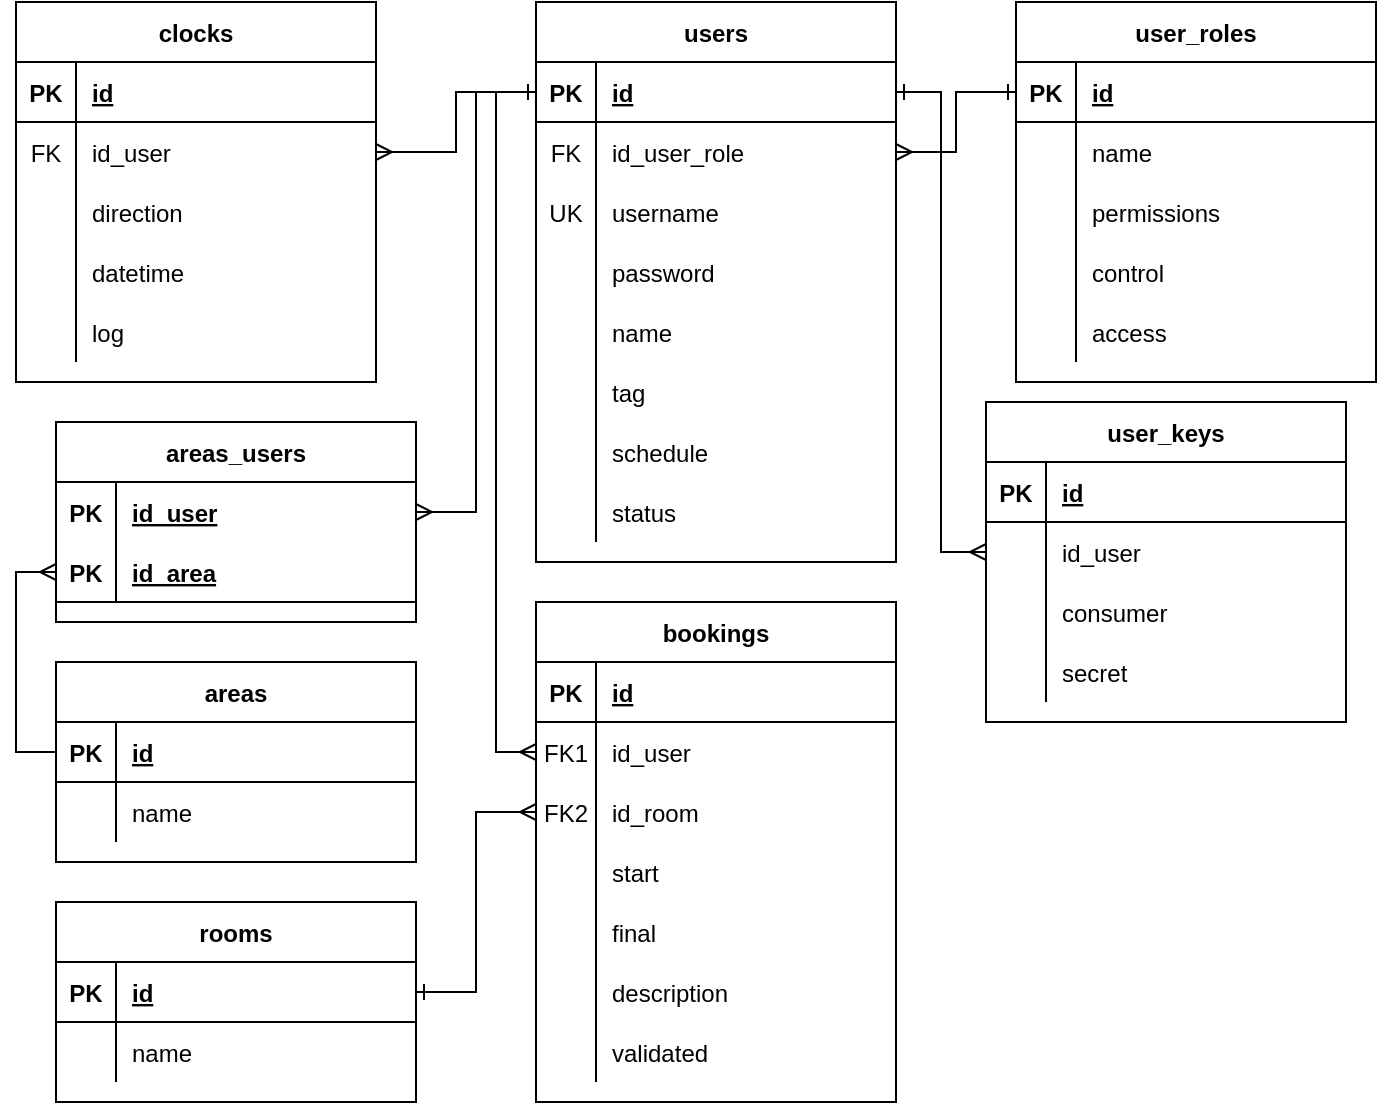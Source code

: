 <mxfile version="20.7.3" type="device"><diagram id="x8-7YO11ibaPmYN2t7oI" name="Página-1"><mxGraphModel dx="1050" dy="580" grid="1" gridSize="10" guides="1" tooltips="1" connect="1" arrows="1" fold="1" page="1" pageScale="1" pageWidth="1169" pageHeight="827" math="0" shadow="0"><root><mxCell id="0"/><mxCell id="1" parent="0"/><mxCell id="3lGaKfQ15oTAM09dKF4s-14" value="users" style="shape=table;startSize=30;container=1;collapsible=1;childLayout=tableLayout;fixedRows=1;rowLines=0;fontStyle=1;align=center;resizeLast=1;" parent="1" vertex="1"><mxGeometry x="360" y="20" width="180" height="280" as="geometry"/></mxCell><mxCell id="3lGaKfQ15oTAM09dKF4s-15" value="" style="shape=tableRow;horizontal=0;startSize=0;swimlaneHead=0;swimlaneBody=0;fillColor=none;collapsible=0;dropTarget=0;points=[[0,0.5],[1,0.5]];portConstraint=eastwest;top=0;left=0;right=0;bottom=1;" parent="3lGaKfQ15oTAM09dKF4s-14" vertex="1"><mxGeometry y="30" width="180" height="30" as="geometry"/></mxCell><mxCell id="3lGaKfQ15oTAM09dKF4s-16" value="PK" style="shape=partialRectangle;connectable=0;fillColor=none;top=0;left=0;bottom=0;right=0;fontStyle=1;overflow=hidden;" parent="3lGaKfQ15oTAM09dKF4s-15" vertex="1"><mxGeometry width="30" height="30" as="geometry"><mxRectangle width="30" height="30" as="alternateBounds"/></mxGeometry></mxCell><mxCell id="3lGaKfQ15oTAM09dKF4s-17" value="id" style="shape=partialRectangle;connectable=0;fillColor=none;top=0;left=0;bottom=0;right=0;align=left;spacingLeft=6;fontStyle=5;overflow=hidden;" parent="3lGaKfQ15oTAM09dKF4s-15" vertex="1"><mxGeometry x="30" width="150" height="30" as="geometry"><mxRectangle width="150" height="30" as="alternateBounds"/></mxGeometry></mxCell><mxCell id="3lGaKfQ15oTAM09dKF4s-18" value="" style="shape=tableRow;horizontal=0;startSize=0;swimlaneHead=0;swimlaneBody=0;fillColor=none;collapsible=0;dropTarget=0;points=[[0,0.5],[1,0.5]];portConstraint=eastwest;top=0;left=0;right=0;bottom=0;" parent="3lGaKfQ15oTAM09dKF4s-14" vertex="1"><mxGeometry y="60" width="180" height="30" as="geometry"/></mxCell><mxCell id="3lGaKfQ15oTAM09dKF4s-19" value="FK" style="shape=partialRectangle;connectable=0;fillColor=none;top=0;left=0;bottom=0;right=0;editable=1;overflow=hidden;" parent="3lGaKfQ15oTAM09dKF4s-18" vertex="1"><mxGeometry width="30" height="30" as="geometry"><mxRectangle width="30" height="30" as="alternateBounds"/></mxGeometry></mxCell><mxCell id="3lGaKfQ15oTAM09dKF4s-20" value="id_user_role" style="shape=partialRectangle;connectable=0;fillColor=none;top=0;left=0;bottom=0;right=0;align=left;spacingLeft=6;overflow=hidden;" parent="3lGaKfQ15oTAM09dKF4s-18" vertex="1"><mxGeometry x="30" width="150" height="30" as="geometry"><mxRectangle width="150" height="30" as="alternateBounds"/></mxGeometry></mxCell><mxCell id="3lGaKfQ15oTAM09dKF4s-21" value="" style="shape=tableRow;horizontal=0;startSize=0;swimlaneHead=0;swimlaneBody=0;fillColor=none;collapsible=0;dropTarget=0;points=[[0,0.5],[1,0.5]];portConstraint=eastwest;top=0;left=0;right=0;bottom=0;" parent="3lGaKfQ15oTAM09dKF4s-14" vertex="1"><mxGeometry y="90" width="180" height="30" as="geometry"/></mxCell><mxCell id="3lGaKfQ15oTAM09dKF4s-22" value="UK" style="shape=partialRectangle;connectable=0;fillColor=none;top=0;left=0;bottom=0;right=0;editable=1;overflow=hidden;" parent="3lGaKfQ15oTAM09dKF4s-21" vertex="1"><mxGeometry width="30" height="30" as="geometry"><mxRectangle width="30" height="30" as="alternateBounds"/></mxGeometry></mxCell><mxCell id="3lGaKfQ15oTAM09dKF4s-23" value="username" style="shape=partialRectangle;connectable=0;fillColor=none;top=0;left=0;bottom=0;right=0;align=left;spacingLeft=6;overflow=hidden;" parent="3lGaKfQ15oTAM09dKF4s-21" vertex="1"><mxGeometry x="30" width="150" height="30" as="geometry"><mxRectangle width="150" height="30" as="alternateBounds"/></mxGeometry></mxCell><mxCell id="3lGaKfQ15oTAM09dKF4s-24" value="" style="shape=tableRow;horizontal=0;startSize=0;swimlaneHead=0;swimlaneBody=0;fillColor=none;collapsible=0;dropTarget=0;points=[[0,0.5],[1,0.5]];portConstraint=eastwest;top=0;left=0;right=0;bottom=0;" parent="3lGaKfQ15oTAM09dKF4s-14" vertex="1"><mxGeometry y="120" width="180" height="30" as="geometry"/></mxCell><mxCell id="3lGaKfQ15oTAM09dKF4s-25" value="" style="shape=partialRectangle;connectable=0;fillColor=none;top=0;left=0;bottom=0;right=0;editable=1;overflow=hidden;" parent="3lGaKfQ15oTAM09dKF4s-24" vertex="1"><mxGeometry width="30" height="30" as="geometry"><mxRectangle width="30" height="30" as="alternateBounds"/></mxGeometry></mxCell><mxCell id="3lGaKfQ15oTAM09dKF4s-26" value="password" style="shape=partialRectangle;connectable=0;fillColor=none;top=0;left=0;bottom=0;right=0;align=left;spacingLeft=6;overflow=hidden;" parent="3lGaKfQ15oTAM09dKF4s-24" vertex="1"><mxGeometry x="30" width="150" height="30" as="geometry"><mxRectangle width="150" height="30" as="alternateBounds"/></mxGeometry></mxCell><mxCell id="wn-ahKyismozbtOgRJGA-1" value="" style="shape=tableRow;horizontal=0;startSize=0;swimlaneHead=0;swimlaneBody=0;fillColor=none;collapsible=0;dropTarget=0;points=[[0,0.5],[1,0.5]];portConstraint=eastwest;top=0;left=0;right=0;bottom=0;" parent="3lGaKfQ15oTAM09dKF4s-14" vertex="1"><mxGeometry y="150" width="180" height="30" as="geometry"/></mxCell><mxCell id="wn-ahKyismozbtOgRJGA-2" value="" style="shape=partialRectangle;connectable=0;fillColor=none;top=0;left=0;bottom=0;right=0;editable=1;overflow=hidden;" parent="wn-ahKyismozbtOgRJGA-1" vertex="1"><mxGeometry width="30" height="30" as="geometry"><mxRectangle width="30" height="30" as="alternateBounds"/></mxGeometry></mxCell><mxCell id="wn-ahKyismozbtOgRJGA-3" value="name" style="shape=partialRectangle;connectable=0;fillColor=none;top=0;left=0;bottom=0;right=0;align=left;spacingLeft=6;overflow=hidden;" parent="wn-ahKyismozbtOgRJGA-1" vertex="1"><mxGeometry x="30" width="150" height="30" as="geometry"><mxRectangle width="150" height="30" as="alternateBounds"/></mxGeometry></mxCell><mxCell id="3lGaKfQ15oTAM09dKF4s-41" value="" style="shape=tableRow;horizontal=0;startSize=0;swimlaneHead=0;swimlaneBody=0;fillColor=none;collapsible=0;dropTarget=0;points=[[0,0.5],[1,0.5]];portConstraint=eastwest;top=0;left=0;right=0;bottom=0;" parent="3lGaKfQ15oTAM09dKF4s-14" vertex="1"><mxGeometry y="180" width="180" height="30" as="geometry"/></mxCell><mxCell id="3lGaKfQ15oTAM09dKF4s-42" value="" style="shape=partialRectangle;connectable=0;fillColor=none;top=0;left=0;bottom=0;right=0;editable=1;overflow=hidden;" parent="3lGaKfQ15oTAM09dKF4s-41" vertex="1"><mxGeometry width="30" height="30" as="geometry"><mxRectangle width="30" height="30" as="alternateBounds"/></mxGeometry></mxCell><mxCell id="3lGaKfQ15oTAM09dKF4s-43" value="tag" style="shape=partialRectangle;connectable=0;fillColor=none;top=0;left=0;bottom=0;right=0;align=left;spacingLeft=6;overflow=hidden;" parent="3lGaKfQ15oTAM09dKF4s-41" vertex="1"><mxGeometry x="30" width="150" height="30" as="geometry"><mxRectangle width="150" height="30" as="alternateBounds"/></mxGeometry></mxCell><mxCell id="3lGaKfQ15oTAM09dKF4s-44" value="" style="shape=tableRow;horizontal=0;startSize=0;swimlaneHead=0;swimlaneBody=0;fillColor=none;collapsible=0;dropTarget=0;points=[[0,0.5],[1,0.5]];portConstraint=eastwest;top=0;left=0;right=0;bottom=0;" parent="3lGaKfQ15oTAM09dKF4s-14" vertex="1"><mxGeometry y="210" width="180" height="30" as="geometry"/></mxCell><mxCell id="3lGaKfQ15oTAM09dKF4s-45" value="" style="shape=partialRectangle;connectable=0;fillColor=none;top=0;left=0;bottom=0;right=0;editable=1;overflow=hidden;" parent="3lGaKfQ15oTAM09dKF4s-44" vertex="1"><mxGeometry width="30" height="30" as="geometry"><mxRectangle width="30" height="30" as="alternateBounds"/></mxGeometry></mxCell><mxCell id="3lGaKfQ15oTAM09dKF4s-46" value="schedule" style="shape=partialRectangle;connectable=0;fillColor=none;top=0;left=0;bottom=0;right=0;align=left;spacingLeft=6;overflow=hidden;" parent="3lGaKfQ15oTAM09dKF4s-44" vertex="1"><mxGeometry x="30" width="150" height="30" as="geometry"><mxRectangle width="150" height="30" as="alternateBounds"/></mxGeometry></mxCell><mxCell id="c5yeS_fSI6TUZgvNR_Lf-13" value="" style="shape=tableRow;horizontal=0;startSize=0;swimlaneHead=0;swimlaneBody=0;fillColor=none;collapsible=0;dropTarget=0;points=[[0,0.5],[1,0.5]];portConstraint=eastwest;top=0;left=0;right=0;bottom=0;" vertex="1" parent="3lGaKfQ15oTAM09dKF4s-14"><mxGeometry y="240" width="180" height="30" as="geometry"/></mxCell><mxCell id="c5yeS_fSI6TUZgvNR_Lf-14" value="" style="shape=partialRectangle;connectable=0;fillColor=none;top=0;left=0;bottom=0;right=0;editable=1;overflow=hidden;" vertex="1" parent="c5yeS_fSI6TUZgvNR_Lf-13"><mxGeometry width="30" height="30" as="geometry"><mxRectangle width="30" height="30" as="alternateBounds"/></mxGeometry></mxCell><mxCell id="c5yeS_fSI6TUZgvNR_Lf-15" value="status" style="shape=partialRectangle;connectable=0;fillColor=none;top=0;left=0;bottom=0;right=0;align=left;spacingLeft=6;overflow=hidden;" vertex="1" parent="c5yeS_fSI6TUZgvNR_Lf-13"><mxGeometry x="30" width="150" height="30" as="geometry"><mxRectangle width="150" height="30" as="alternateBounds"/></mxGeometry></mxCell><mxCell id="3lGaKfQ15oTAM09dKF4s-27" value="user_roles" style="shape=table;startSize=30;container=1;collapsible=1;childLayout=tableLayout;fixedRows=1;rowLines=0;fontStyle=1;align=center;resizeLast=1;" parent="1" vertex="1"><mxGeometry x="600" y="20" width="180" height="190" as="geometry"/></mxCell><mxCell id="3lGaKfQ15oTAM09dKF4s-28" value="" style="shape=tableRow;horizontal=0;startSize=0;swimlaneHead=0;swimlaneBody=0;fillColor=none;collapsible=0;dropTarget=0;points=[[0,0.5],[1,0.5]];portConstraint=eastwest;top=0;left=0;right=0;bottom=1;" parent="3lGaKfQ15oTAM09dKF4s-27" vertex="1"><mxGeometry y="30" width="180" height="30" as="geometry"/></mxCell><mxCell id="3lGaKfQ15oTAM09dKF4s-29" value="PK" style="shape=partialRectangle;connectable=0;fillColor=none;top=0;left=0;bottom=0;right=0;fontStyle=1;overflow=hidden;" parent="3lGaKfQ15oTAM09dKF4s-28" vertex="1"><mxGeometry width="30" height="30" as="geometry"><mxRectangle width="30" height="30" as="alternateBounds"/></mxGeometry></mxCell><mxCell id="3lGaKfQ15oTAM09dKF4s-30" value="id" style="shape=partialRectangle;connectable=0;fillColor=none;top=0;left=0;bottom=0;right=0;align=left;spacingLeft=6;fontStyle=5;overflow=hidden;" parent="3lGaKfQ15oTAM09dKF4s-28" vertex="1"><mxGeometry x="30" width="150" height="30" as="geometry"><mxRectangle width="150" height="30" as="alternateBounds"/></mxGeometry></mxCell><mxCell id="3lGaKfQ15oTAM09dKF4s-31" value="" style="shape=tableRow;horizontal=0;startSize=0;swimlaneHead=0;swimlaneBody=0;fillColor=none;collapsible=0;dropTarget=0;points=[[0,0.5],[1,0.5]];portConstraint=eastwest;top=0;left=0;right=0;bottom=0;" parent="3lGaKfQ15oTAM09dKF4s-27" vertex="1"><mxGeometry y="60" width="180" height="30" as="geometry"/></mxCell><mxCell id="3lGaKfQ15oTAM09dKF4s-32" value="" style="shape=partialRectangle;connectable=0;fillColor=none;top=0;left=0;bottom=0;right=0;editable=1;overflow=hidden;" parent="3lGaKfQ15oTAM09dKF4s-31" vertex="1"><mxGeometry width="30" height="30" as="geometry"><mxRectangle width="30" height="30" as="alternateBounds"/></mxGeometry></mxCell><mxCell id="3lGaKfQ15oTAM09dKF4s-33" value="name" style="shape=partialRectangle;connectable=0;fillColor=none;top=0;left=0;bottom=0;right=0;align=left;spacingLeft=6;overflow=hidden;" parent="3lGaKfQ15oTAM09dKF4s-31" vertex="1"><mxGeometry x="30" width="150" height="30" as="geometry"><mxRectangle width="150" height="30" as="alternateBounds"/></mxGeometry></mxCell><mxCell id="c5yeS_fSI6TUZgvNR_Lf-1" value="" style="shape=tableRow;horizontal=0;startSize=0;swimlaneHead=0;swimlaneBody=0;fillColor=none;collapsible=0;dropTarget=0;points=[[0,0.5],[1,0.5]];portConstraint=eastwest;top=0;left=0;right=0;bottom=0;" vertex="1" parent="3lGaKfQ15oTAM09dKF4s-27"><mxGeometry y="90" width="180" height="30" as="geometry"/></mxCell><mxCell id="c5yeS_fSI6TUZgvNR_Lf-2" value="" style="shape=partialRectangle;connectable=0;fillColor=none;top=0;left=0;bottom=0;right=0;editable=1;overflow=hidden;" vertex="1" parent="c5yeS_fSI6TUZgvNR_Lf-1"><mxGeometry width="30" height="30" as="geometry"><mxRectangle width="30" height="30" as="alternateBounds"/></mxGeometry></mxCell><mxCell id="c5yeS_fSI6TUZgvNR_Lf-3" value="permissions" style="shape=partialRectangle;connectable=0;fillColor=none;top=0;left=0;bottom=0;right=0;align=left;spacingLeft=6;overflow=hidden;" vertex="1" parent="c5yeS_fSI6TUZgvNR_Lf-1"><mxGeometry x="30" width="150" height="30" as="geometry"><mxRectangle width="150" height="30" as="alternateBounds"/></mxGeometry></mxCell><mxCell id="c5yeS_fSI6TUZgvNR_Lf-4" value="" style="shape=tableRow;horizontal=0;startSize=0;swimlaneHead=0;swimlaneBody=0;fillColor=none;collapsible=0;dropTarget=0;points=[[0,0.5],[1,0.5]];portConstraint=eastwest;top=0;left=0;right=0;bottom=0;" vertex="1" parent="3lGaKfQ15oTAM09dKF4s-27"><mxGeometry y="120" width="180" height="30" as="geometry"/></mxCell><mxCell id="c5yeS_fSI6TUZgvNR_Lf-5" value="" style="shape=partialRectangle;connectable=0;fillColor=none;top=0;left=0;bottom=0;right=0;editable=1;overflow=hidden;" vertex="1" parent="c5yeS_fSI6TUZgvNR_Lf-4"><mxGeometry width="30" height="30" as="geometry"><mxRectangle width="30" height="30" as="alternateBounds"/></mxGeometry></mxCell><mxCell id="c5yeS_fSI6TUZgvNR_Lf-6" value="control" style="shape=partialRectangle;connectable=0;fillColor=none;top=0;left=0;bottom=0;right=0;align=left;spacingLeft=6;overflow=hidden;" vertex="1" parent="c5yeS_fSI6TUZgvNR_Lf-4"><mxGeometry x="30" width="150" height="30" as="geometry"><mxRectangle width="150" height="30" as="alternateBounds"/></mxGeometry></mxCell><mxCell id="c5yeS_fSI6TUZgvNR_Lf-7" value="" style="shape=tableRow;horizontal=0;startSize=0;swimlaneHead=0;swimlaneBody=0;fillColor=none;collapsible=0;dropTarget=0;points=[[0,0.5],[1,0.5]];portConstraint=eastwest;top=0;left=0;right=0;bottom=0;" vertex="1" parent="3lGaKfQ15oTAM09dKF4s-27"><mxGeometry y="150" width="180" height="30" as="geometry"/></mxCell><mxCell id="c5yeS_fSI6TUZgvNR_Lf-8" value="" style="shape=partialRectangle;connectable=0;fillColor=none;top=0;left=0;bottom=0;right=0;editable=1;overflow=hidden;" vertex="1" parent="c5yeS_fSI6TUZgvNR_Lf-7"><mxGeometry width="30" height="30" as="geometry"><mxRectangle width="30" height="30" as="alternateBounds"/></mxGeometry></mxCell><mxCell id="c5yeS_fSI6TUZgvNR_Lf-9" value="access" style="shape=partialRectangle;connectable=0;fillColor=none;top=0;left=0;bottom=0;right=0;align=left;spacingLeft=6;overflow=hidden;" vertex="1" parent="c5yeS_fSI6TUZgvNR_Lf-7"><mxGeometry x="30" width="150" height="30" as="geometry"><mxRectangle width="150" height="30" as="alternateBounds"/></mxGeometry></mxCell><mxCell id="3lGaKfQ15oTAM09dKF4s-40" style="edgeStyle=orthogonalEdgeStyle;rounded=0;orthogonalLoop=1;jettySize=auto;html=1;exitX=0;exitY=0.5;exitDx=0;exitDy=0;entryX=1;entryY=0.5;entryDx=0;entryDy=0;startArrow=ERone;startFill=0;endArrow=ERmany;endFill=0;" parent="1" source="3lGaKfQ15oTAM09dKF4s-28" target="3lGaKfQ15oTAM09dKF4s-18" edge="1"><mxGeometry relative="1" as="geometry"/></mxCell><mxCell id="3lGaKfQ15oTAM09dKF4s-47" value="bookings" style="shape=table;startSize=30;container=1;collapsible=1;childLayout=tableLayout;fixedRows=1;rowLines=0;fontStyle=1;align=center;resizeLast=1;" parent="1" vertex="1"><mxGeometry x="360" y="320" width="180" height="250" as="geometry"/></mxCell><mxCell id="3lGaKfQ15oTAM09dKF4s-48" value="" style="shape=tableRow;horizontal=0;startSize=0;swimlaneHead=0;swimlaneBody=0;fillColor=none;collapsible=0;dropTarget=0;points=[[0,0.5],[1,0.5]];portConstraint=eastwest;top=0;left=0;right=0;bottom=1;" parent="3lGaKfQ15oTAM09dKF4s-47" vertex="1"><mxGeometry y="30" width="180" height="30" as="geometry"/></mxCell><mxCell id="3lGaKfQ15oTAM09dKF4s-49" value="PK" style="shape=partialRectangle;connectable=0;fillColor=none;top=0;left=0;bottom=0;right=0;fontStyle=1;overflow=hidden;" parent="3lGaKfQ15oTAM09dKF4s-48" vertex="1"><mxGeometry width="30" height="30" as="geometry"><mxRectangle width="30" height="30" as="alternateBounds"/></mxGeometry></mxCell><mxCell id="3lGaKfQ15oTAM09dKF4s-50" value="id" style="shape=partialRectangle;connectable=0;fillColor=none;top=0;left=0;bottom=0;right=0;align=left;spacingLeft=6;fontStyle=5;overflow=hidden;" parent="3lGaKfQ15oTAM09dKF4s-48" vertex="1"><mxGeometry x="30" width="150" height="30" as="geometry"><mxRectangle width="150" height="30" as="alternateBounds"/></mxGeometry></mxCell><mxCell id="3lGaKfQ15oTAM09dKF4s-51" value="" style="shape=tableRow;horizontal=0;startSize=0;swimlaneHead=0;swimlaneBody=0;fillColor=none;collapsible=0;dropTarget=0;points=[[0,0.5],[1,0.5]];portConstraint=eastwest;top=0;left=0;right=0;bottom=0;" parent="3lGaKfQ15oTAM09dKF4s-47" vertex="1"><mxGeometry y="60" width="180" height="30" as="geometry"/></mxCell><mxCell id="3lGaKfQ15oTAM09dKF4s-52" value="FK1" style="shape=partialRectangle;connectable=0;fillColor=none;top=0;left=0;bottom=0;right=0;editable=1;overflow=hidden;" parent="3lGaKfQ15oTAM09dKF4s-51" vertex="1"><mxGeometry width="30" height="30" as="geometry"><mxRectangle width="30" height="30" as="alternateBounds"/></mxGeometry></mxCell><mxCell id="3lGaKfQ15oTAM09dKF4s-53" value="id_user" style="shape=partialRectangle;connectable=0;fillColor=none;top=0;left=0;bottom=0;right=0;align=left;spacingLeft=6;overflow=hidden;" parent="3lGaKfQ15oTAM09dKF4s-51" vertex="1"><mxGeometry x="30" width="150" height="30" as="geometry"><mxRectangle width="150" height="30" as="alternateBounds"/></mxGeometry></mxCell><mxCell id="3lGaKfQ15oTAM09dKF4s-54" value="" style="shape=tableRow;horizontal=0;startSize=0;swimlaneHead=0;swimlaneBody=0;fillColor=none;collapsible=0;dropTarget=0;points=[[0,0.5],[1,0.5]];portConstraint=eastwest;top=0;left=0;right=0;bottom=0;" parent="3lGaKfQ15oTAM09dKF4s-47" vertex="1"><mxGeometry y="90" width="180" height="30" as="geometry"/></mxCell><mxCell id="3lGaKfQ15oTAM09dKF4s-55" value="FK2" style="shape=partialRectangle;connectable=0;fillColor=none;top=0;left=0;bottom=0;right=0;editable=1;overflow=hidden;" parent="3lGaKfQ15oTAM09dKF4s-54" vertex="1"><mxGeometry width="30" height="30" as="geometry"><mxRectangle width="30" height="30" as="alternateBounds"/></mxGeometry></mxCell><mxCell id="3lGaKfQ15oTAM09dKF4s-56" value="id_room" style="shape=partialRectangle;connectable=0;fillColor=none;top=0;left=0;bottom=0;right=0;align=left;spacingLeft=6;overflow=hidden;" parent="3lGaKfQ15oTAM09dKF4s-54" vertex="1"><mxGeometry x="30" width="150" height="30" as="geometry"><mxRectangle width="150" height="30" as="alternateBounds"/></mxGeometry></mxCell><mxCell id="3lGaKfQ15oTAM09dKF4s-57" value="" style="shape=tableRow;horizontal=0;startSize=0;swimlaneHead=0;swimlaneBody=0;fillColor=none;collapsible=0;dropTarget=0;points=[[0,0.5],[1,0.5]];portConstraint=eastwest;top=0;left=0;right=0;bottom=0;" parent="3lGaKfQ15oTAM09dKF4s-47" vertex="1"><mxGeometry y="120" width="180" height="30" as="geometry"/></mxCell><mxCell id="3lGaKfQ15oTAM09dKF4s-58" value="" style="shape=partialRectangle;connectable=0;fillColor=none;top=0;left=0;bottom=0;right=0;editable=1;overflow=hidden;" parent="3lGaKfQ15oTAM09dKF4s-57" vertex="1"><mxGeometry width="30" height="30" as="geometry"><mxRectangle width="30" height="30" as="alternateBounds"/></mxGeometry></mxCell><mxCell id="3lGaKfQ15oTAM09dKF4s-59" value="start" style="shape=partialRectangle;connectable=0;fillColor=none;top=0;left=0;bottom=0;right=0;align=left;spacingLeft=6;overflow=hidden;" parent="3lGaKfQ15oTAM09dKF4s-57" vertex="1"><mxGeometry x="30" width="150" height="30" as="geometry"><mxRectangle width="150" height="30" as="alternateBounds"/></mxGeometry></mxCell><mxCell id="3lGaKfQ15oTAM09dKF4s-89" value="" style="shape=tableRow;horizontal=0;startSize=0;swimlaneHead=0;swimlaneBody=0;fillColor=none;collapsible=0;dropTarget=0;points=[[0,0.5],[1,0.5]];portConstraint=eastwest;top=0;left=0;right=0;bottom=0;" parent="3lGaKfQ15oTAM09dKF4s-47" vertex="1"><mxGeometry y="150" width="180" height="30" as="geometry"/></mxCell><mxCell id="3lGaKfQ15oTAM09dKF4s-90" value="" style="shape=partialRectangle;connectable=0;fillColor=none;top=0;left=0;bottom=0;right=0;editable=1;overflow=hidden;" parent="3lGaKfQ15oTAM09dKF4s-89" vertex="1"><mxGeometry width="30" height="30" as="geometry"><mxRectangle width="30" height="30" as="alternateBounds"/></mxGeometry></mxCell><mxCell id="3lGaKfQ15oTAM09dKF4s-91" value="final" style="shape=partialRectangle;connectable=0;fillColor=none;top=0;left=0;bottom=0;right=0;align=left;spacingLeft=6;overflow=hidden;" parent="3lGaKfQ15oTAM09dKF4s-89" vertex="1"><mxGeometry x="30" width="150" height="30" as="geometry"><mxRectangle width="150" height="30" as="alternateBounds"/></mxGeometry></mxCell><mxCell id="3lGaKfQ15oTAM09dKF4s-92" value="" style="shape=tableRow;horizontal=0;startSize=0;swimlaneHead=0;swimlaneBody=0;fillColor=none;collapsible=0;dropTarget=0;points=[[0,0.5],[1,0.5]];portConstraint=eastwest;top=0;left=0;right=0;bottom=0;" parent="3lGaKfQ15oTAM09dKF4s-47" vertex="1"><mxGeometry y="180" width="180" height="30" as="geometry"/></mxCell><mxCell id="3lGaKfQ15oTAM09dKF4s-93" value="" style="shape=partialRectangle;connectable=0;fillColor=none;top=0;left=0;bottom=0;right=0;editable=1;overflow=hidden;" parent="3lGaKfQ15oTAM09dKF4s-92" vertex="1"><mxGeometry width="30" height="30" as="geometry"><mxRectangle width="30" height="30" as="alternateBounds"/></mxGeometry></mxCell><mxCell id="3lGaKfQ15oTAM09dKF4s-94" value="description" style="shape=partialRectangle;connectable=0;fillColor=none;top=0;left=0;bottom=0;right=0;align=left;spacingLeft=6;overflow=hidden;" parent="3lGaKfQ15oTAM09dKF4s-92" vertex="1"><mxGeometry x="30" width="150" height="30" as="geometry"><mxRectangle width="150" height="30" as="alternateBounds"/></mxGeometry></mxCell><mxCell id="3lGaKfQ15oTAM09dKF4s-95" value="" style="shape=tableRow;horizontal=0;startSize=0;swimlaneHead=0;swimlaneBody=0;fillColor=none;collapsible=0;dropTarget=0;points=[[0,0.5],[1,0.5]];portConstraint=eastwest;top=0;left=0;right=0;bottom=0;" parent="3lGaKfQ15oTAM09dKF4s-47" vertex="1"><mxGeometry y="210" width="180" height="30" as="geometry"/></mxCell><mxCell id="3lGaKfQ15oTAM09dKF4s-96" value="" style="shape=partialRectangle;connectable=0;fillColor=none;top=0;left=0;bottom=0;right=0;editable=1;overflow=hidden;" parent="3lGaKfQ15oTAM09dKF4s-95" vertex="1"><mxGeometry width="30" height="30" as="geometry"><mxRectangle width="30" height="30" as="alternateBounds"/></mxGeometry></mxCell><mxCell id="3lGaKfQ15oTAM09dKF4s-97" value="validated" style="shape=partialRectangle;connectable=0;fillColor=none;top=0;left=0;bottom=0;right=0;align=left;spacingLeft=6;overflow=hidden;" parent="3lGaKfQ15oTAM09dKF4s-95" vertex="1"><mxGeometry x="30" width="150" height="30" as="geometry"><mxRectangle width="150" height="30" as="alternateBounds"/></mxGeometry></mxCell><mxCell id="3lGaKfQ15oTAM09dKF4s-60" value="clocks" style="shape=table;startSize=30;container=1;collapsible=1;childLayout=tableLayout;fixedRows=1;rowLines=0;fontStyle=1;align=center;resizeLast=1;" parent="1" vertex="1"><mxGeometry x="100" y="20" width="180" height="190" as="geometry"/></mxCell><mxCell id="3lGaKfQ15oTAM09dKF4s-61" value="" style="shape=tableRow;horizontal=0;startSize=0;swimlaneHead=0;swimlaneBody=0;fillColor=none;collapsible=0;dropTarget=0;points=[[0,0.5],[1,0.5]];portConstraint=eastwest;top=0;left=0;right=0;bottom=1;" parent="3lGaKfQ15oTAM09dKF4s-60" vertex="1"><mxGeometry y="30" width="180" height="30" as="geometry"/></mxCell><mxCell id="3lGaKfQ15oTAM09dKF4s-62" value="PK" style="shape=partialRectangle;connectable=0;fillColor=none;top=0;left=0;bottom=0;right=0;fontStyle=1;overflow=hidden;" parent="3lGaKfQ15oTAM09dKF4s-61" vertex="1"><mxGeometry width="30" height="30" as="geometry"><mxRectangle width="30" height="30" as="alternateBounds"/></mxGeometry></mxCell><mxCell id="3lGaKfQ15oTAM09dKF4s-63" value="id" style="shape=partialRectangle;connectable=0;fillColor=none;top=0;left=0;bottom=0;right=0;align=left;spacingLeft=6;fontStyle=5;overflow=hidden;" parent="3lGaKfQ15oTAM09dKF4s-61" vertex="1"><mxGeometry x="30" width="150" height="30" as="geometry"><mxRectangle width="150" height="30" as="alternateBounds"/></mxGeometry></mxCell><mxCell id="3lGaKfQ15oTAM09dKF4s-64" value="" style="shape=tableRow;horizontal=0;startSize=0;swimlaneHead=0;swimlaneBody=0;fillColor=none;collapsible=0;dropTarget=0;points=[[0,0.5],[1,0.5]];portConstraint=eastwest;top=0;left=0;right=0;bottom=0;" parent="3lGaKfQ15oTAM09dKF4s-60" vertex="1"><mxGeometry y="60" width="180" height="30" as="geometry"/></mxCell><mxCell id="3lGaKfQ15oTAM09dKF4s-65" value="FK" style="shape=partialRectangle;connectable=0;fillColor=none;top=0;left=0;bottom=0;right=0;editable=1;overflow=hidden;" parent="3lGaKfQ15oTAM09dKF4s-64" vertex="1"><mxGeometry width="30" height="30" as="geometry"><mxRectangle width="30" height="30" as="alternateBounds"/></mxGeometry></mxCell><mxCell id="3lGaKfQ15oTAM09dKF4s-66" value="id_user" style="shape=partialRectangle;connectable=0;fillColor=none;top=0;left=0;bottom=0;right=0;align=left;spacingLeft=6;overflow=hidden;" parent="3lGaKfQ15oTAM09dKF4s-64" vertex="1"><mxGeometry x="30" width="150" height="30" as="geometry"><mxRectangle width="150" height="30" as="alternateBounds"/></mxGeometry></mxCell><mxCell id="3lGaKfQ15oTAM09dKF4s-67" value="" style="shape=tableRow;horizontal=0;startSize=0;swimlaneHead=0;swimlaneBody=0;fillColor=none;collapsible=0;dropTarget=0;points=[[0,0.5],[1,0.5]];portConstraint=eastwest;top=0;left=0;right=0;bottom=0;" parent="3lGaKfQ15oTAM09dKF4s-60" vertex="1"><mxGeometry y="90" width="180" height="30" as="geometry"/></mxCell><mxCell id="3lGaKfQ15oTAM09dKF4s-68" value="" style="shape=partialRectangle;connectable=0;fillColor=none;top=0;left=0;bottom=0;right=0;editable=1;overflow=hidden;" parent="3lGaKfQ15oTAM09dKF4s-67" vertex="1"><mxGeometry width="30" height="30" as="geometry"><mxRectangle width="30" height="30" as="alternateBounds"/></mxGeometry></mxCell><mxCell id="3lGaKfQ15oTAM09dKF4s-69" value="direction" style="shape=partialRectangle;connectable=0;fillColor=none;top=0;left=0;bottom=0;right=0;align=left;spacingLeft=6;overflow=hidden;" parent="3lGaKfQ15oTAM09dKF4s-67" vertex="1"><mxGeometry x="30" width="150" height="30" as="geometry"><mxRectangle width="150" height="30" as="alternateBounds"/></mxGeometry></mxCell><mxCell id="3lGaKfQ15oTAM09dKF4s-70" value="" style="shape=tableRow;horizontal=0;startSize=0;swimlaneHead=0;swimlaneBody=0;fillColor=none;collapsible=0;dropTarget=0;points=[[0,0.5],[1,0.5]];portConstraint=eastwest;top=0;left=0;right=0;bottom=0;" parent="3lGaKfQ15oTAM09dKF4s-60" vertex="1"><mxGeometry y="120" width="180" height="30" as="geometry"/></mxCell><mxCell id="3lGaKfQ15oTAM09dKF4s-71" value="" style="shape=partialRectangle;connectable=0;fillColor=none;top=0;left=0;bottom=0;right=0;editable=1;overflow=hidden;" parent="3lGaKfQ15oTAM09dKF4s-70" vertex="1"><mxGeometry width="30" height="30" as="geometry"><mxRectangle width="30" height="30" as="alternateBounds"/></mxGeometry></mxCell><mxCell id="3lGaKfQ15oTAM09dKF4s-72" value="datetime" style="shape=partialRectangle;connectable=0;fillColor=none;top=0;left=0;bottom=0;right=0;align=left;spacingLeft=6;overflow=hidden;" parent="3lGaKfQ15oTAM09dKF4s-70" vertex="1"><mxGeometry x="30" width="150" height="30" as="geometry"><mxRectangle width="150" height="30" as="alternateBounds"/></mxGeometry></mxCell><mxCell id="c5yeS_fSI6TUZgvNR_Lf-33" value="" style="shape=tableRow;horizontal=0;startSize=0;swimlaneHead=0;swimlaneBody=0;fillColor=none;collapsible=0;dropTarget=0;points=[[0,0.5],[1,0.5]];portConstraint=eastwest;top=0;left=0;right=0;bottom=0;" vertex="1" parent="3lGaKfQ15oTAM09dKF4s-60"><mxGeometry y="150" width="180" height="30" as="geometry"/></mxCell><mxCell id="c5yeS_fSI6TUZgvNR_Lf-34" value="" style="shape=partialRectangle;connectable=0;fillColor=none;top=0;left=0;bottom=0;right=0;editable=1;overflow=hidden;" vertex="1" parent="c5yeS_fSI6TUZgvNR_Lf-33"><mxGeometry width="30" height="30" as="geometry"><mxRectangle width="30" height="30" as="alternateBounds"/></mxGeometry></mxCell><mxCell id="c5yeS_fSI6TUZgvNR_Lf-35" value="log" style="shape=partialRectangle;connectable=0;fillColor=none;top=0;left=0;bottom=0;right=0;align=left;spacingLeft=6;overflow=hidden;" vertex="1" parent="c5yeS_fSI6TUZgvNR_Lf-33"><mxGeometry x="30" width="150" height="30" as="geometry"><mxRectangle width="150" height="30" as="alternateBounds"/></mxGeometry></mxCell><mxCell id="3lGaKfQ15oTAM09dKF4s-86" style="edgeStyle=orthogonalEdgeStyle;rounded=0;orthogonalLoop=1;jettySize=auto;html=1;entryX=1;entryY=0.5;entryDx=0;entryDy=0;startArrow=ERone;startFill=0;endArrow=ERmany;endFill=0;" parent="1" source="3lGaKfQ15oTAM09dKF4s-15" target="3lGaKfQ15oTAM09dKF4s-64" edge="1"><mxGeometry relative="1" as="geometry"/></mxCell><mxCell id="3lGaKfQ15oTAM09dKF4s-88" style="edgeStyle=orthogonalEdgeStyle;rounded=0;orthogonalLoop=1;jettySize=auto;html=1;entryX=0;entryY=0.5;entryDx=0;entryDy=0;startArrow=ERone;startFill=0;endArrow=ERmany;endFill=0;" parent="1" source="3lGaKfQ15oTAM09dKF4s-15" target="3lGaKfQ15oTAM09dKF4s-51" edge="1"><mxGeometry relative="1" as="geometry"/></mxCell><mxCell id="synDQ28gdBTs7WmvKhST-1" value="areas" style="shape=table;startSize=30;container=1;collapsible=1;childLayout=tableLayout;fixedRows=1;rowLines=0;fontStyle=1;align=center;resizeLast=1;" parent="1" vertex="1"><mxGeometry x="120" y="350" width="180" height="100" as="geometry"/></mxCell><mxCell id="synDQ28gdBTs7WmvKhST-2" value="" style="shape=tableRow;horizontal=0;startSize=0;swimlaneHead=0;swimlaneBody=0;fillColor=none;collapsible=0;dropTarget=0;points=[[0,0.5],[1,0.5]];portConstraint=eastwest;top=0;left=0;right=0;bottom=1;" parent="synDQ28gdBTs7WmvKhST-1" vertex="1"><mxGeometry y="30" width="180" height="30" as="geometry"/></mxCell><mxCell id="synDQ28gdBTs7WmvKhST-3" value="PK" style="shape=partialRectangle;connectable=0;fillColor=none;top=0;left=0;bottom=0;right=0;fontStyle=1;overflow=hidden;" parent="synDQ28gdBTs7WmvKhST-2" vertex="1"><mxGeometry width="30" height="30" as="geometry"><mxRectangle width="30" height="30" as="alternateBounds"/></mxGeometry></mxCell><mxCell id="synDQ28gdBTs7WmvKhST-4" value="id" style="shape=partialRectangle;connectable=0;fillColor=none;top=0;left=0;bottom=0;right=0;align=left;spacingLeft=6;fontStyle=5;overflow=hidden;" parent="synDQ28gdBTs7WmvKhST-2" vertex="1"><mxGeometry x="30" width="150" height="30" as="geometry"><mxRectangle width="150" height="30" as="alternateBounds"/></mxGeometry></mxCell><mxCell id="synDQ28gdBTs7WmvKhST-5" value="" style="shape=tableRow;horizontal=0;startSize=0;swimlaneHead=0;swimlaneBody=0;fillColor=none;collapsible=0;dropTarget=0;points=[[0,0.5],[1,0.5]];portConstraint=eastwest;top=0;left=0;right=0;bottom=0;" parent="synDQ28gdBTs7WmvKhST-1" vertex="1"><mxGeometry y="60" width="180" height="30" as="geometry"/></mxCell><mxCell id="synDQ28gdBTs7WmvKhST-6" value="" style="shape=partialRectangle;connectable=0;fillColor=none;top=0;left=0;bottom=0;right=0;editable=1;overflow=hidden;" parent="synDQ28gdBTs7WmvKhST-5" vertex="1"><mxGeometry width="30" height="30" as="geometry"><mxRectangle width="30" height="30" as="alternateBounds"/></mxGeometry></mxCell><mxCell id="synDQ28gdBTs7WmvKhST-7" value="name" style="shape=partialRectangle;connectable=0;fillColor=none;top=0;left=0;bottom=0;right=0;align=left;spacingLeft=6;overflow=hidden;" parent="synDQ28gdBTs7WmvKhST-5" vertex="1"><mxGeometry x="30" width="150" height="30" as="geometry"><mxRectangle width="150" height="30" as="alternateBounds"/></mxGeometry></mxCell><mxCell id="synDQ28gdBTs7WmvKhST-8" value="areas_users" style="shape=table;startSize=30;container=1;collapsible=1;childLayout=tableLayout;fixedRows=1;rowLines=0;fontStyle=1;align=center;resizeLast=1;" parent="1" vertex="1"><mxGeometry x="120" y="230" width="180" height="100" as="geometry"/></mxCell><mxCell id="synDQ28gdBTs7WmvKhST-9" value="" style="shape=tableRow;horizontal=0;startSize=0;swimlaneHead=0;swimlaneBody=0;fillColor=none;collapsible=0;dropTarget=0;points=[[0,0.5],[1,0.5]];portConstraint=eastwest;top=0;left=0;right=0;bottom=1;strokeColor=none;" parent="synDQ28gdBTs7WmvKhST-8" vertex="1"><mxGeometry y="30" width="180" height="30" as="geometry"/></mxCell><mxCell id="synDQ28gdBTs7WmvKhST-10" value="PK" style="shape=partialRectangle;connectable=0;fillColor=none;top=0;left=0;bottom=0;right=0;fontStyle=1;overflow=hidden;" parent="synDQ28gdBTs7WmvKhST-9" vertex="1"><mxGeometry width="30" height="30" as="geometry"><mxRectangle width="30" height="30" as="alternateBounds"/></mxGeometry></mxCell><mxCell id="synDQ28gdBTs7WmvKhST-11" value="id_user" style="shape=partialRectangle;connectable=0;fillColor=none;top=0;left=0;bottom=0;right=0;align=left;spacingLeft=6;fontStyle=5;overflow=hidden;" parent="synDQ28gdBTs7WmvKhST-9" vertex="1"><mxGeometry x="30" width="150" height="30" as="geometry"><mxRectangle width="150" height="30" as="alternateBounds"/></mxGeometry></mxCell><mxCell id="synDQ28gdBTs7WmvKhST-22" value="" style="shape=tableRow;horizontal=0;startSize=0;swimlaneHead=0;swimlaneBody=0;fillColor=none;collapsible=0;dropTarget=0;points=[[0,0.5],[1,0.5]];portConstraint=eastwest;top=0;left=0;right=0;bottom=1;" parent="synDQ28gdBTs7WmvKhST-8" vertex="1"><mxGeometry y="60" width="180" height="30" as="geometry"/></mxCell><mxCell id="synDQ28gdBTs7WmvKhST-23" value="PK" style="shape=partialRectangle;connectable=0;fillColor=none;top=0;left=0;bottom=0;right=0;fontStyle=1;overflow=hidden;" parent="synDQ28gdBTs7WmvKhST-22" vertex="1"><mxGeometry width="30" height="30" as="geometry"><mxRectangle width="30" height="30" as="alternateBounds"/></mxGeometry></mxCell><mxCell id="synDQ28gdBTs7WmvKhST-24" value="id_area" style="shape=partialRectangle;connectable=0;fillColor=none;top=0;left=0;bottom=0;right=0;align=left;spacingLeft=6;fontStyle=5;overflow=hidden;" parent="synDQ28gdBTs7WmvKhST-22" vertex="1"><mxGeometry x="30" width="150" height="30" as="geometry"><mxRectangle width="150" height="30" as="alternateBounds"/></mxGeometry></mxCell><mxCell id="synDQ28gdBTs7WmvKhST-25" style="edgeStyle=orthogonalEdgeStyle;rounded=0;orthogonalLoop=1;jettySize=auto;html=1;entryX=0;entryY=0.5;entryDx=0;entryDy=0;endArrow=ERmany;endFill=0;" parent="1" source="synDQ28gdBTs7WmvKhST-2" target="synDQ28gdBTs7WmvKhST-22" edge="1"><mxGeometry relative="1" as="geometry"/></mxCell><mxCell id="synDQ28gdBTs7WmvKhST-26" style="edgeStyle=orthogonalEdgeStyle;rounded=0;orthogonalLoop=1;jettySize=auto;html=1;entryX=1;entryY=0.5;entryDx=0;entryDy=0;endArrow=ERmany;endFill=0;" parent="1" source="3lGaKfQ15oTAM09dKF4s-15" target="synDQ28gdBTs7WmvKhST-9" edge="1"><mxGeometry relative="1" as="geometry"/></mxCell><mxCell id="c5yeS_fSI6TUZgvNR_Lf-16" value="user_keys" style="shape=table;startSize=30;container=1;collapsible=1;childLayout=tableLayout;fixedRows=1;rowLines=0;fontStyle=1;align=center;resizeLast=1;" vertex="1" parent="1"><mxGeometry x="585" y="220" width="180" height="160" as="geometry"/></mxCell><mxCell id="c5yeS_fSI6TUZgvNR_Lf-17" value="" style="shape=tableRow;horizontal=0;startSize=0;swimlaneHead=0;swimlaneBody=0;fillColor=none;collapsible=0;dropTarget=0;points=[[0,0.5],[1,0.5]];portConstraint=eastwest;top=0;left=0;right=0;bottom=1;" vertex="1" parent="c5yeS_fSI6TUZgvNR_Lf-16"><mxGeometry y="30" width="180" height="30" as="geometry"/></mxCell><mxCell id="c5yeS_fSI6TUZgvNR_Lf-18" value="PK" style="shape=partialRectangle;connectable=0;fillColor=none;top=0;left=0;bottom=0;right=0;fontStyle=1;overflow=hidden;" vertex="1" parent="c5yeS_fSI6TUZgvNR_Lf-17"><mxGeometry width="30" height="30" as="geometry"><mxRectangle width="30" height="30" as="alternateBounds"/></mxGeometry></mxCell><mxCell id="c5yeS_fSI6TUZgvNR_Lf-19" value="id" style="shape=partialRectangle;connectable=0;fillColor=none;top=0;left=0;bottom=0;right=0;align=left;spacingLeft=6;fontStyle=5;overflow=hidden;" vertex="1" parent="c5yeS_fSI6TUZgvNR_Lf-17"><mxGeometry x="30" width="150" height="30" as="geometry"><mxRectangle width="150" height="30" as="alternateBounds"/></mxGeometry></mxCell><mxCell id="c5yeS_fSI6TUZgvNR_Lf-20" value="" style="shape=tableRow;horizontal=0;startSize=0;swimlaneHead=0;swimlaneBody=0;fillColor=none;collapsible=0;dropTarget=0;points=[[0,0.5],[1,0.5]];portConstraint=eastwest;top=0;left=0;right=0;bottom=0;" vertex="1" parent="c5yeS_fSI6TUZgvNR_Lf-16"><mxGeometry y="60" width="180" height="30" as="geometry"/></mxCell><mxCell id="c5yeS_fSI6TUZgvNR_Lf-21" value="" style="shape=partialRectangle;connectable=0;fillColor=none;top=0;left=0;bottom=0;right=0;editable=1;overflow=hidden;" vertex="1" parent="c5yeS_fSI6TUZgvNR_Lf-20"><mxGeometry width="30" height="30" as="geometry"><mxRectangle width="30" height="30" as="alternateBounds"/></mxGeometry></mxCell><mxCell id="c5yeS_fSI6TUZgvNR_Lf-22" value="id_user" style="shape=partialRectangle;connectable=0;fillColor=none;top=0;left=0;bottom=0;right=0;align=left;spacingLeft=6;overflow=hidden;" vertex="1" parent="c5yeS_fSI6TUZgvNR_Lf-20"><mxGeometry x="30" width="150" height="30" as="geometry"><mxRectangle width="150" height="30" as="alternateBounds"/></mxGeometry></mxCell><mxCell id="c5yeS_fSI6TUZgvNR_Lf-23" value="" style="shape=tableRow;horizontal=0;startSize=0;swimlaneHead=0;swimlaneBody=0;fillColor=none;collapsible=0;dropTarget=0;points=[[0,0.5],[1,0.5]];portConstraint=eastwest;top=0;left=0;right=0;bottom=0;" vertex="1" parent="c5yeS_fSI6TUZgvNR_Lf-16"><mxGeometry y="90" width="180" height="30" as="geometry"/></mxCell><mxCell id="c5yeS_fSI6TUZgvNR_Lf-24" value="" style="shape=partialRectangle;connectable=0;fillColor=none;top=0;left=0;bottom=0;right=0;editable=1;overflow=hidden;" vertex="1" parent="c5yeS_fSI6TUZgvNR_Lf-23"><mxGeometry width="30" height="30" as="geometry"><mxRectangle width="30" height="30" as="alternateBounds"/></mxGeometry></mxCell><mxCell id="c5yeS_fSI6TUZgvNR_Lf-25" value="consumer" style="shape=partialRectangle;connectable=0;fillColor=none;top=0;left=0;bottom=0;right=0;align=left;spacingLeft=6;overflow=hidden;" vertex="1" parent="c5yeS_fSI6TUZgvNR_Lf-23"><mxGeometry x="30" width="150" height="30" as="geometry"><mxRectangle width="150" height="30" as="alternateBounds"/></mxGeometry></mxCell><mxCell id="c5yeS_fSI6TUZgvNR_Lf-26" value="" style="shape=tableRow;horizontal=0;startSize=0;swimlaneHead=0;swimlaneBody=0;fillColor=none;collapsible=0;dropTarget=0;points=[[0,0.5],[1,0.5]];portConstraint=eastwest;top=0;left=0;right=0;bottom=0;" vertex="1" parent="c5yeS_fSI6TUZgvNR_Lf-16"><mxGeometry y="120" width="180" height="30" as="geometry"/></mxCell><mxCell id="c5yeS_fSI6TUZgvNR_Lf-27" value="" style="shape=partialRectangle;connectable=0;fillColor=none;top=0;left=0;bottom=0;right=0;editable=1;overflow=hidden;" vertex="1" parent="c5yeS_fSI6TUZgvNR_Lf-26"><mxGeometry width="30" height="30" as="geometry"><mxRectangle width="30" height="30" as="alternateBounds"/></mxGeometry></mxCell><mxCell id="c5yeS_fSI6TUZgvNR_Lf-28" value="secret" style="shape=partialRectangle;connectable=0;fillColor=none;top=0;left=0;bottom=0;right=0;align=left;spacingLeft=6;overflow=hidden;" vertex="1" parent="c5yeS_fSI6TUZgvNR_Lf-26"><mxGeometry x="30" width="150" height="30" as="geometry"><mxRectangle width="150" height="30" as="alternateBounds"/></mxGeometry></mxCell><mxCell id="c5yeS_fSI6TUZgvNR_Lf-32" style="edgeStyle=orthogonalEdgeStyle;rounded=0;orthogonalLoop=1;jettySize=auto;html=1;entryX=0;entryY=0.5;entryDx=0;entryDy=0;endArrow=ERmany;endFill=0;startArrow=ERone;startFill=0;" edge="1" parent="1" source="3lGaKfQ15oTAM09dKF4s-15" target="c5yeS_fSI6TUZgvNR_Lf-20"><mxGeometry relative="1" as="geometry"/></mxCell><mxCell id="c5yeS_fSI6TUZgvNR_Lf-36" value="rooms" style="shape=table;startSize=30;container=1;collapsible=1;childLayout=tableLayout;fixedRows=1;rowLines=0;fontStyle=1;align=center;resizeLast=1;" vertex="1" parent="1"><mxGeometry x="120" y="470" width="180" height="100" as="geometry"/></mxCell><mxCell id="c5yeS_fSI6TUZgvNR_Lf-37" value="" style="shape=tableRow;horizontal=0;startSize=0;swimlaneHead=0;swimlaneBody=0;fillColor=none;collapsible=0;dropTarget=0;points=[[0,0.5],[1,0.5]];portConstraint=eastwest;top=0;left=0;right=0;bottom=1;" vertex="1" parent="c5yeS_fSI6TUZgvNR_Lf-36"><mxGeometry y="30" width="180" height="30" as="geometry"/></mxCell><mxCell id="c5yeS_fSI6TUZgvNR_Lf-38" value="PK" style="shape=partialRectangle;connectable=0;fillColor=none;top=0;left=0;bottom=0;right=0;fontStyle=1;overflow=hidden;" vertex="1" parent="c5yeS_fSI6TUZgvNR_Lf-37"><mxGeometry width="30" height="30" as="geometry"><mxRectangle width="30" height="30" as="alternateBounds"/></mxGeometry></mxCell><mxCell id="c5yeS_fSI6TUZgvNR_Lf-39" value="id" style="shape=partialRectangle;connectable=0;fillColor=none;top=0;left=0;bottom=0;right=0;align=left;spacingLeft=6;fontStyle=5;overflow=hidden;" vertex="1" parent="c5yeS_fSI6TUZgvNR_Lf-37"><mxGeometry x="30" width="150" height="30" as="geometry"><mxRectangle width="150" height="30" as="alternateBounds"/></mxGeometry></mxCell><mxCell id="c5yeS_fSI6TUZgvNR_Lf-40" value="" style="shape=tableRow;horizontal=0;startSize=0;swimlaneHead=0;swimlaneBody=0;fillColor=none;collapsible=0;dropTarget=0;points=[[0,0.5],[1,0.5]];portConstraint=eastwest;top=0;left=0;right=0;bottom=0;" vertex="1" parent="c5yeS_fSI6TUZgvNR_Lf-36"><mxGeometry y="60" width="180" height="30" as="geometry"/></mxCell><mxCell id="c5yeS_fSI6TUZgvNR_Lf-41" value="" style="shape=partialRectangle;connectable=0;fillColor=none;top=0;left=0;bottom=0;right=0;editable=1;overflow=hidden;" vertex="1" parent="c5yeS_fSI6TUZgvNR_Lf-40"><mxGeometry width="30" height="30" as="geometry"><mxRectangle width="30" height="30" as="alternateBounds"/></mxGeometry></mxCell><mxCell id="c5yeS_fSI6TUZgvNR_Lf-42" value="name" style="shape=partialRectangle;connectable=0;fillColor=none;top=0;left=0;bottom=0;right=0;align=left;spacingLeft=6;overflow=hidden;" vertex="1" parent="c5yeS_fSI6TUZgvNR_Lf-40"><mxGeometry x="30" width="150" height="30" as="geometry"><mxRectangle width="150" height="30" as="alternateBounds"/></mxGeometry></mxCell><mxCell id="c5yeS_fSI6TUZgvNR_Lf-44" style="edgeStyle=orthogonalEdgeStyle;rounded=0;orthogonalLoop=1;jettySize=auto;html=1;startArrow=ERone;startFill=0;endArrow=ERmany;endFill=0;" edge="1" parent="1" source="c5yeS_fSI6TUZgvNR_Lf-37" target="3lGaKfQ15oTAM09dKF4s-54"><mxGeometry relative="1" as="geometry"/></mxCell></root></mxGraphModel></diagram></mxfile>